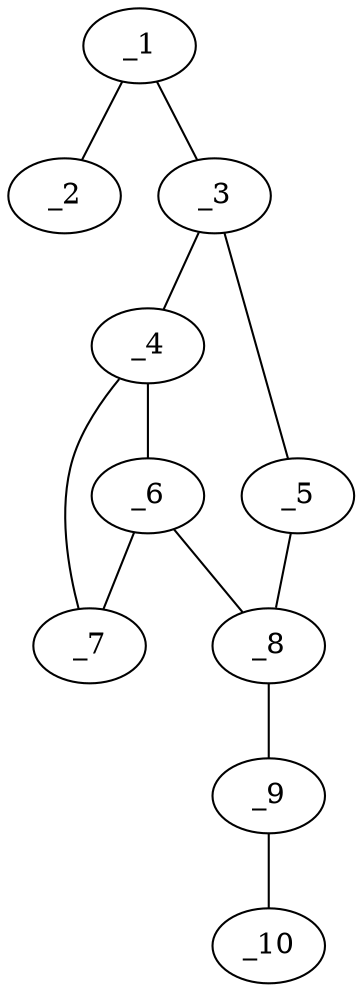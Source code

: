 graph molid23609 {
	_1	 [charge=0,
		chem=1,
		symbol="C  ",
		x="2.9781",
		y="1.7601"];
	_2	 [charge=0,
		chem=2,
		symbol="O  ",
		x=2,
		y="1.968"];
	_1 -- _2	 [valence=1];
	_3	 [charge=0,
		chem=1,
		symbol="C  ",
		x="3.2872",
		y="0.809"];
	_1 -- _3	 [valence=1];
	_4	 [charge=0,
		chem=1,
		symbol="C  ",
		x="4.2382",
		y="0.5"];
	_3 -- _4	 [valence=1];
	_5	 [charge=0,
		chem=2,
		symbol="O  ",
		x="2.6994",
		y=0];
	_3 -- _5	 [valence=1];
	_6	 [charge=0,
		chem=1,
		symbol="C  ",
		x="4.2382",
		y="-0.5"];
	_4 -- _6	 [valence=1];
	_7	 [charge=0,
		chem=2,
		symbol="O  ",
		x="5.1043",
		y=0];
	_4 -- _7	 [valence=1];
	_8	 [charge=0,
		chem=1,
		symbol="C  ",
		x="3.2872",
		y="-0.809"];
	_5 -- _8	 [valence=1];
	_6 -- _7	 [valence=1];
	_6 -- _8	 [valence=1];
	_9	 [charge=0,
		chem=2,
		symbol="O  ",
		x="2.9782",
		y="-1.7601"];
	_8 -- _9	 [valence=1];
	_10	 [charge=0,
		chem=1,
		symbol="C  ",
		x=2,
		y="-1.968"];
	_9 -- _10	 [valence=1];
}

